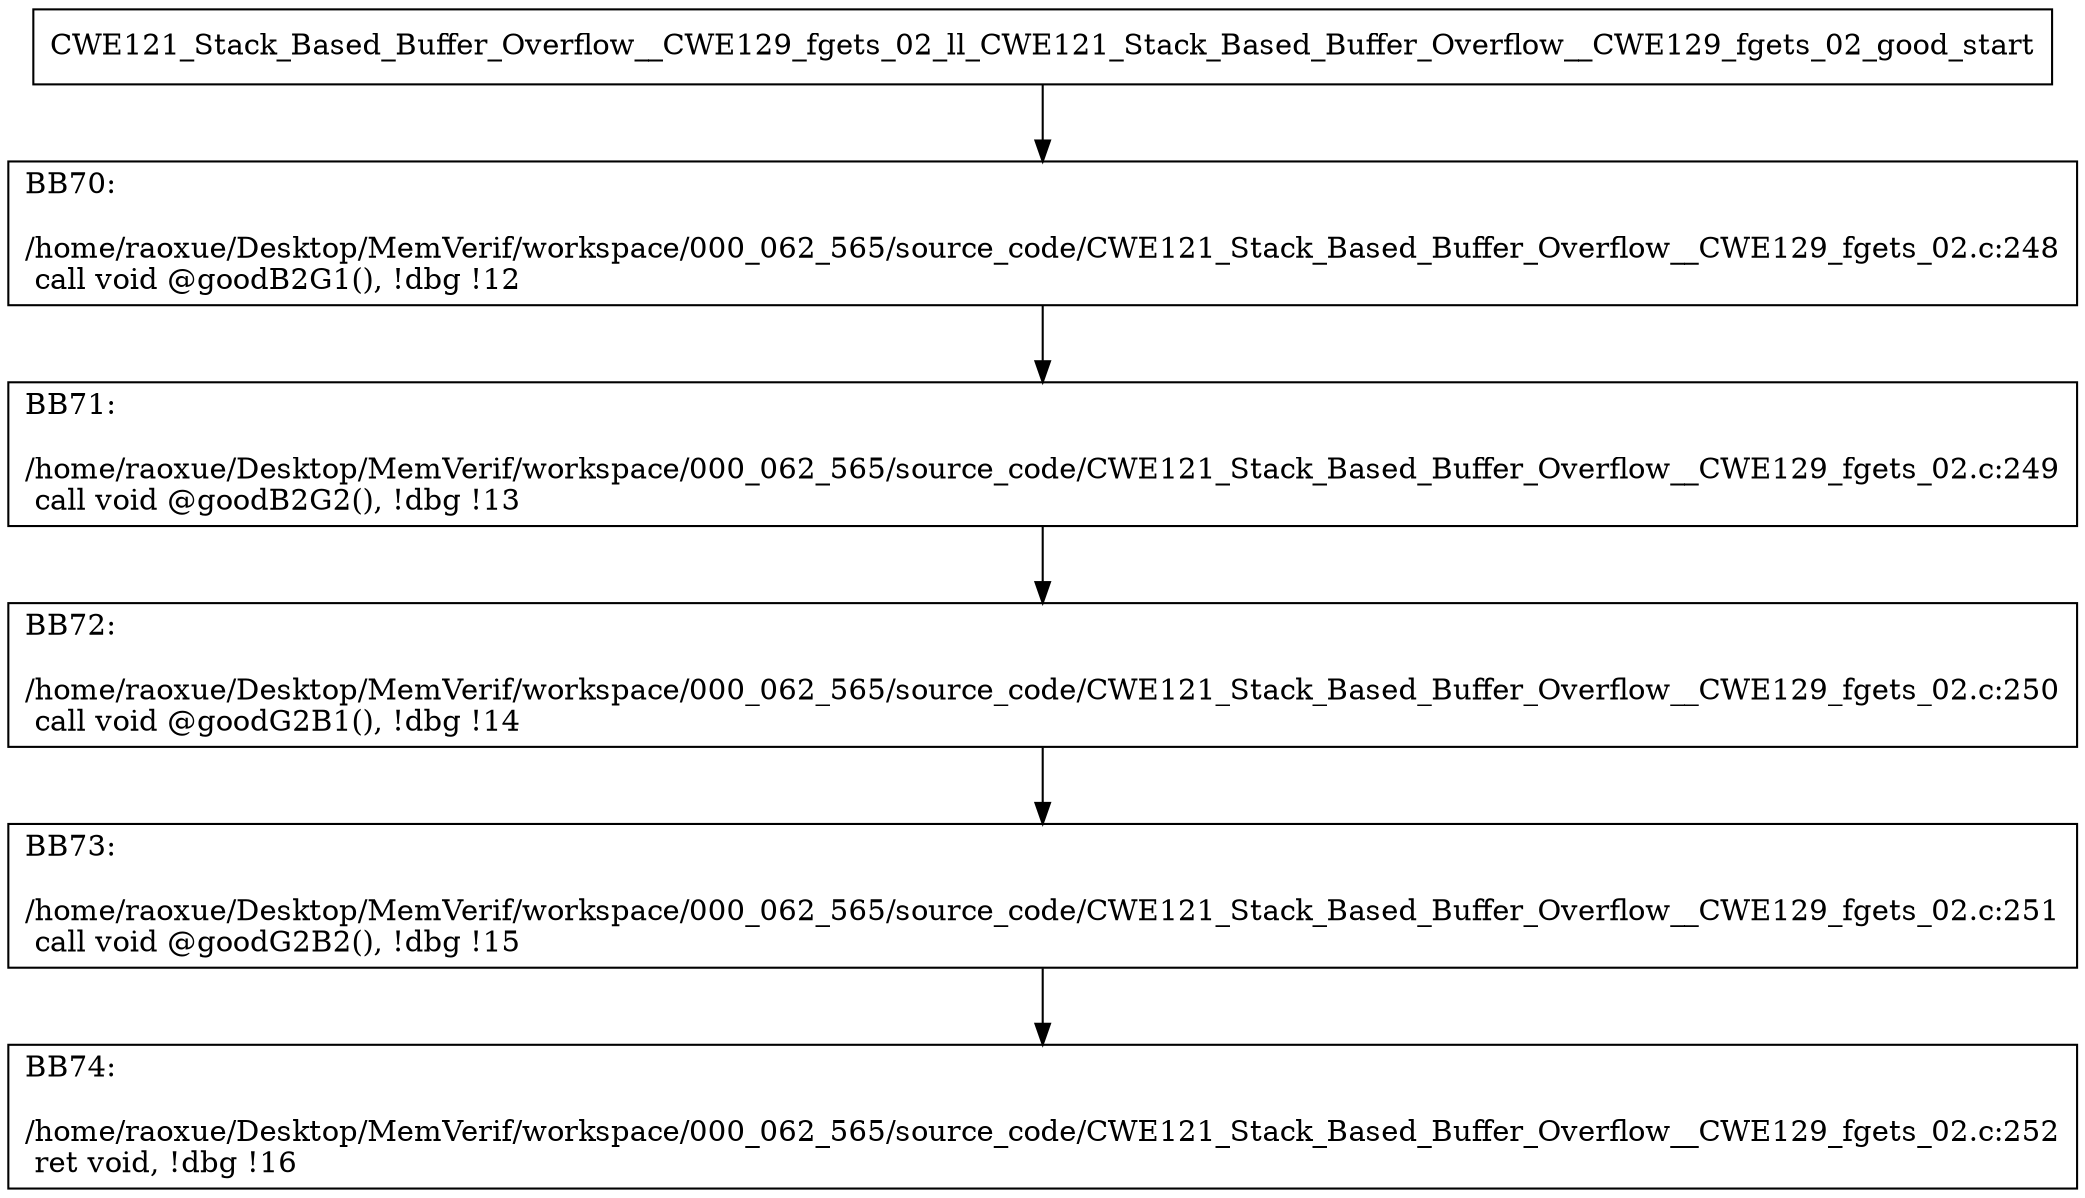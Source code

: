 digraph "CFG for'CWE121_Stack_Based_Buffer_Overflow__CWE129_fgets_02_ll_CWE121_Stack_Based_Buffer_Overflow__CWE129_fgets_02_good' function" {
	BBCWE121_Stack_Based_Buffer_Overflow__CWE129_fgets_02_ll_CWE121_Stack_Based_Buffer_Overflow__CWE129_fgets_02_good_start[shape=record,label="{CWE121_Stack_Based_Buffer_Overflow__CWE129_fgets_02_ll_CWE121_Stack_Based_Buffer_Overflow__CWE129_fgets_02_good_start}"];
	BBCWE121_Stack_Based_Buffer_Overflow__CWE129_fgets_02_ll_CWE121_Stack_Based_Buffer_Overflow__CWE129_fgets_02_good_start-> CWE121_Stack_Based_Buffer_Overflow__CWE129_fgets_02_ll_CWE121_Stack_Based_Buffer_Overflow__CWE129_fgets_02_goodBB70;
	CWE121_Stack_Based_Buffer_Overflow__CWE129_fgets_02_ll_CWE121_Stack_Based_Buffer_Overflow__CWE129_fgets_02_goodBB70 [shape=record, label="{BB70:\l\l/home/raoxue/Desktop/MemVerif/workspace/000_062_565/source_code/CWE121_Stack_Based_Buffer_Overflow__CWE129_fgets_02.c:248\l
  call void @goodB2G1(), !dbg !12\l
}"];
	CWE121_Stack_Based_Buffer_Overflow__CWE129_fgets_02_ll_CWE121_Stack_Based_Buffer_Overflow__CWE129_fgets_02_goodBB70-> CWE121_Stack_Based_Buffer_Overflow__CWE129_fgets_02_ll_CWE121_Stack_Based_Buffer_Overflow__CWE129_fgets_02_goodBB71;
	CWE121_Stack_Based_Buffer_Overflow__CWE129_fgets_02_ll_CWE121_Stack_Based_Buffer_Overflow__CWE129_fgets_02_goodBB71 [shape=record, label="{BB71:\l\l/home/raoxue/Desktop/MemVerif/workspace/000_062_565/source_code/CWE121_Stack_Based_Buffer_Overflow__CWE129_fgets_02.c:249\l
  call void @goodB2G2(), !dbg !13\l
}"];
	CWE121_Stack_Based_Buffer_Overflow__CWE129_fgets_02_ll_CWE121_Stack_Based_Buffer_Overflow__CWE129_fgets_02_goodBB71-> CWE121_Stack_Based_Buffer_Overflow__CWE129_fgets_02_ll_CWE121_Stack_Based_Buffer_Overflow__CWE129_fgets_02_goodBB72;
	CWE121_Stack_Based_Buffer_Overflow__CWE129_fgets_02_ll_CWE121_Stack_Based_Buffer_Overflow__CWE129_fgets_02_goodBB72 [shape=record, label="{BB72:\l\l/home/raoxue/Desktop/MemVerif/workspace/000_062_565/source_code/CWE121_Stack_Based_Buffer_Overflow__CWE129_fgets_02.c:250\l
  call void @goodG2B1(), !dbg !14\l
}"];
	CWE121_Stack_Based_Buffer_Overflow__CWE129_fgets_02_ll_CWE121_Stack_Based_Buffer_Overflow__CWE129_fgets_02_goodBB72-> CWE121_Stack_Based_Buffer_Overflow__CWE129_fgets_02_ll_CWE121_Stack_Based_Buffer_Overflow__CWE129_fgets_02_goodBB73;
	CWE121_Stack_Based_Buffer_Overflow__CWE129_fgets_02_ll_CWE121_Stack_Based_Buffer_Overflow__CWE129_fgets_02_goodBB73 [shape=record, label="{BB73:\l\l/home/raoxue/Desktop/MemVerif/workspace/000_062_565/source_code/CWE121_Stack_Based_Buffer_Overflow__CWE129_fgets_02.c:251\l
  call void @goodG2B2(), !dbg !15\l
}"];
	CWE121_Stack_Based_Buffer_Overflow__CWE129_fgets_02_ll_CWE121_Stack_Based_Buffer_Overflow__CWE129_fgets_02_goodBB73-> CWE121_Stack_Based_Buffer_Overflow__CWE129_fgets_02_ll_CWE121_Stack_Based_Buffer_Overflow__CWE129_fgets_02_goodBB74;
	CWE121_Stack_Based_Buffer_Overflow__CWE129_fgets_02_ll_CWE121_Stack_Based_Buffer_Overflow__CWE129_fgets_02_goodBB74 [shape=record, label="{BB74:\l\l/home/raoxue/Desktop/MemVerif/workspace/000_062_565/source_code/CWE121_Stack_Based_Buffer_Overflow__CWE129_fgets_02.c:252\l
  ret void, !dbg !16\l
}"];
}
